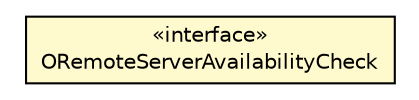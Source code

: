 #!/usr/local/bin/dot
#
# Class diagram 
# Generated by UMLGraph version R5_6-24-gf6e263 (http://www.umlgraph.org/)
#

digraph G {
	edge [fontname="Helvetica",fontsize=10,labelfontname="Helvetica",labelfontsize=10];
	node [fontname="Helvetica",fontsize=10,shape=plaintext];
	nodesep=0.25;
	ranksep=0.5;
	// com.orientechnologies.orient.server.distributed.ORemoteServerAvailabilityCheck
	c5746088 [label=<<table title="com.orientechnologies.orient.server.distributed.ORemoteServerAvailabilityCheck" border="0" cellborder="1" cellspacing="0" cellpadding="2" port="p" bgcolor="lemonChiffon" href="./ORemoteServerAvailabilityCheck.html">
		<tr><td><table border="0" cellspacing="0" cellpadding="1">
<tr><td align="center" balign="center"> &#171;interface&#187; </td></tr>
<tr><td align="center" balign="center"> ORemoteServerAvailabilityCheck </td></tr>
		</table></td></tr>
		</table>>, URL="./ORemoteServerAvailabilityCheck.html", fontname="Helvetica", fontcolor="black", fontsize=10.0];
}

